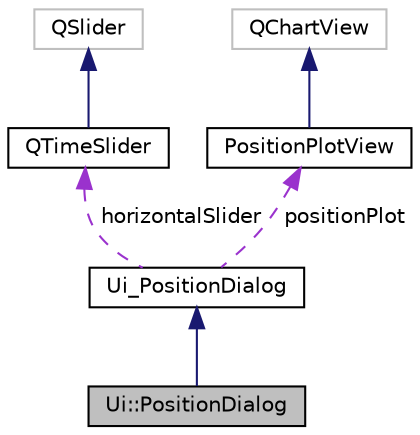 digraph "Ui::PositionDialog"
{
  edge [fontname="Helvetica",fontsize="10",labelfontname="Helvetica",labelfontsize="10"];
  node [fontname="Helvetica",fontsize="10",shape=record];
  Node2 [label="Ui::PositionDialog",height=0.2,width=0.4,color="black", fillcolor="grey75", style="filled", fontcolor="black"];
  Node3 -> Node2 [dir="back",color="midnightblue",fontsize="10",style="solid",fontname="Helvetica"];
  Node3 [label="Ui_PositionDialog",height=0.2,width=0.4,color="black", fillcolor="white", style="filled",URL="$class_ui___position_dialog.html"];
  Node4 -> Node3 [dir="back",color="darkorchid3",fontsize="10",style="dashed",label=" horizontalSlider" ,fontname="Helvetica"];
  Node4 [label="QTimeSlider",height=0.2,width=0.4,color="black", fillcolor="white", style="filled",URL="$class_q_time_slider.html"];
  Node5 -> Node4 [dir="back",color="midnightblue",fontsize="10",style="solid",fontname="Helvetica"];
  Node5 [label="QSlider",height=0.2,width=0.4,color="grey75", fillcolor="white", style="filled"];
  Node6 -> Node3 [dir="back",color="darkorchid3",fontsize="10",style="dashed",label=" positionPlot" ,fontname="Helvetica"];
  Node6 [label="PositionPlotView",height=0.2,width=0.4,color="black", fillcolor="white", style="filled",URL="$class_position_plot_view.html"];
  Node7 -> Node6 [dir="back",color="midnightblue",fontsize="10",style="solid",fontname="Helvetica"];
  Node7 [label="QChartView",height=0.2,width=0.4,color="grey75", fillcolor="white", style="filled"];
}
